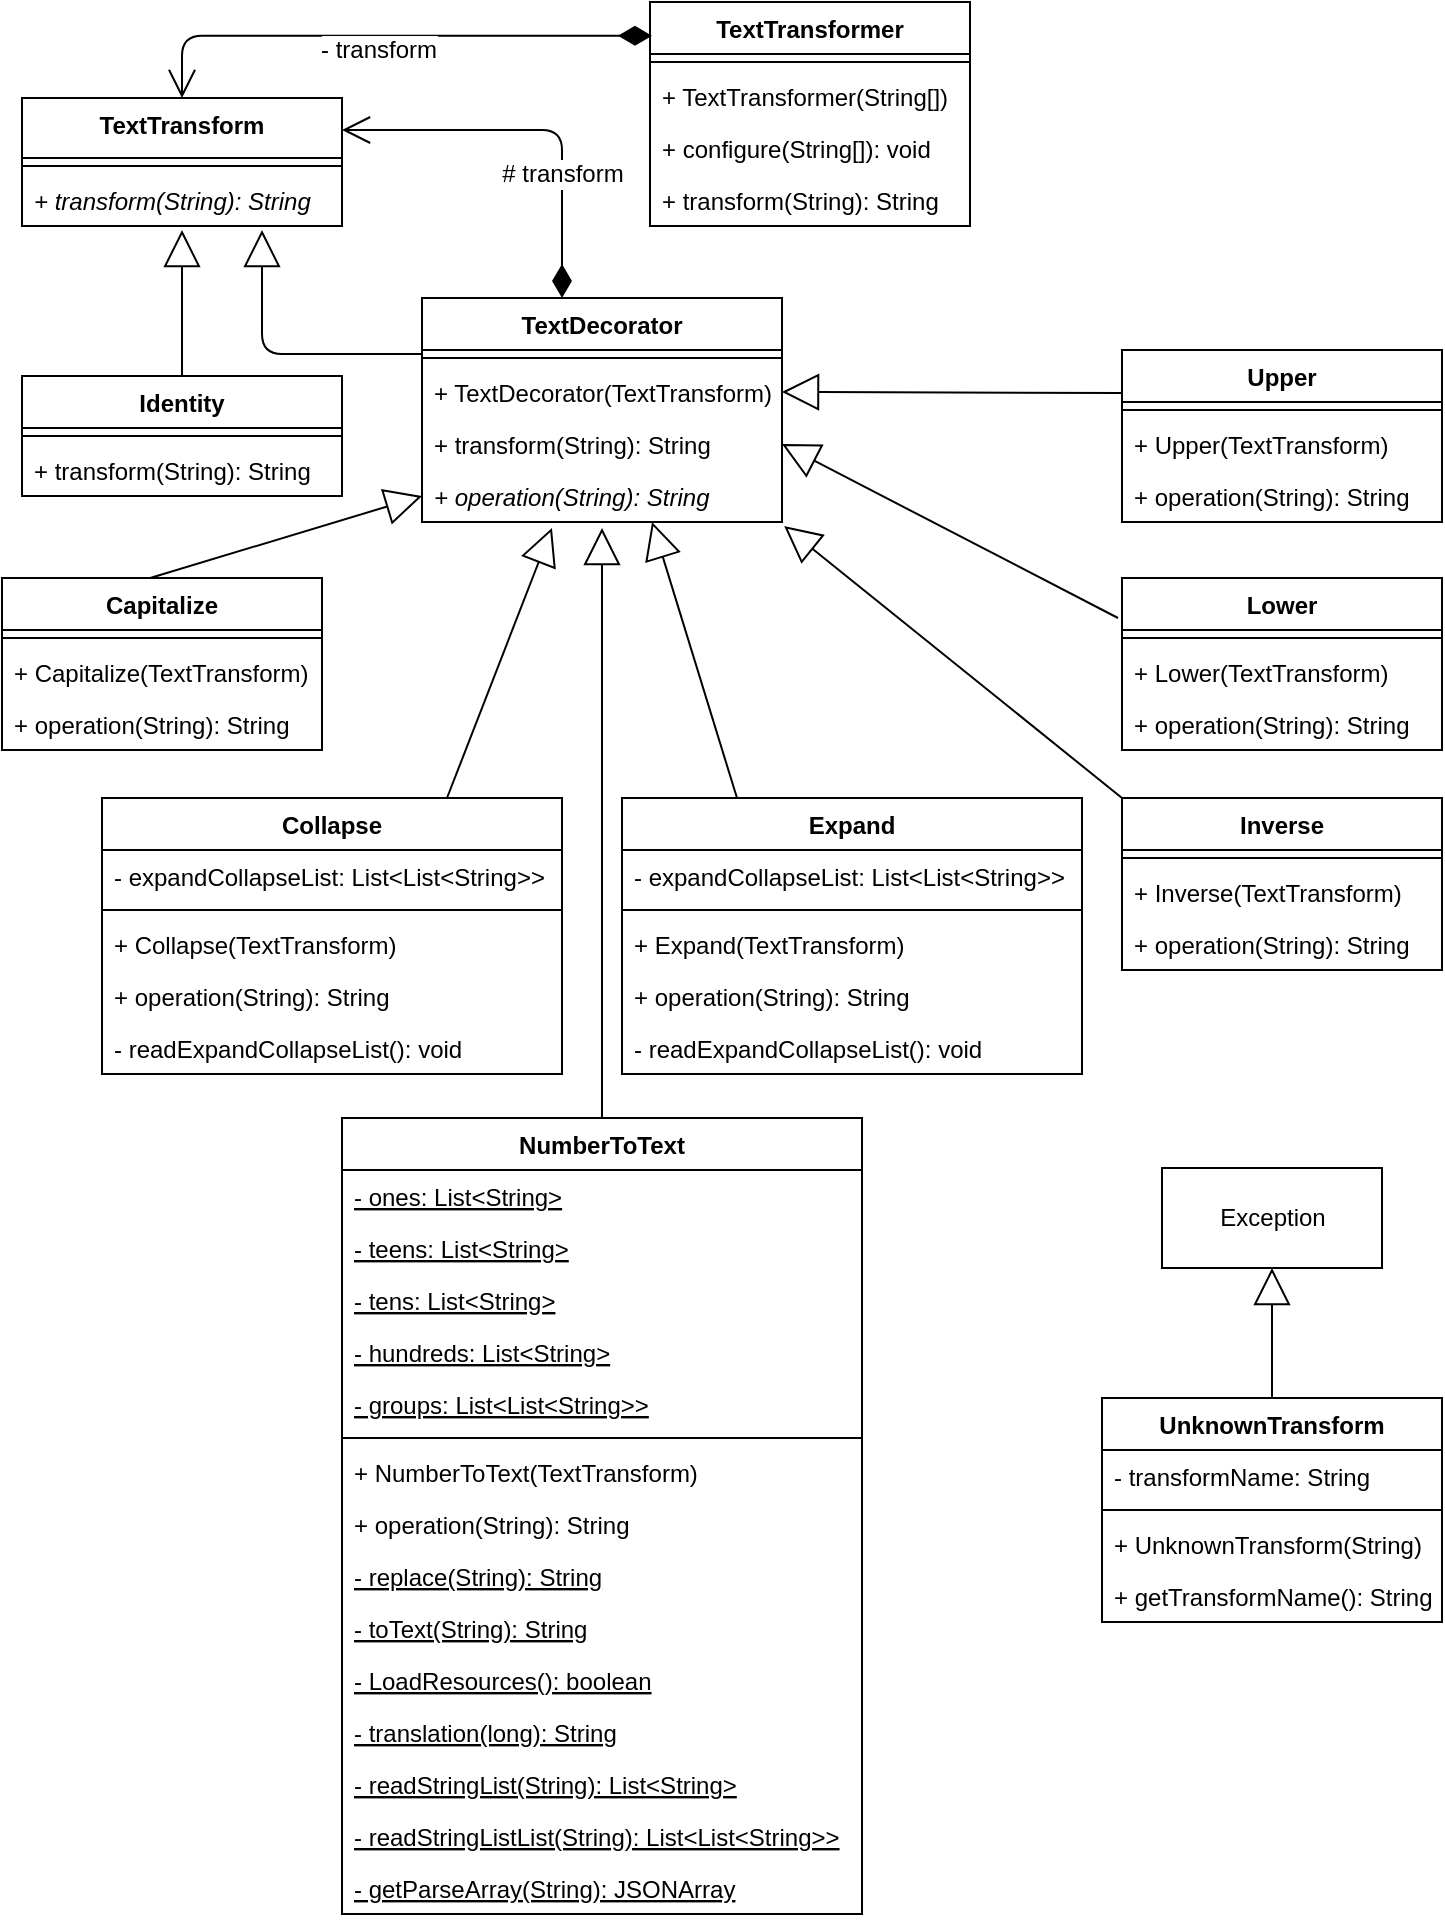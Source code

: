 <mxfile version="14.1.8" type="device"><diagram id="C5RBs43oDa-KdzZeNtuy" name="Page-1"><mxGraphModel dx="1422" dy="794" grid="1" gridSize="10" guides="1" tooltips="1" connect="1" arrows="1" fold="1" page="1" pageScale="1" pageWidth="827" pageHeight="1169" math="0" shadow="0"><root><mxCell id="WIyWlLk6GJQsqaUBKTNV-0"/><mxCell id="WIyWlLk6GJQsqaUBKTNV-1" parent="WIyWlLk6GJQsqaUBKTNV-0"/><mxCell id="jHKGAtXxpyy6XAl72Fv0-0" value="TextTransform" style="swimlane;fontStyle=1;align=center;verticalAlign=top;childLayout=stackLayout;horizontal=1;startSize=30;horizontalStack=0;resizeParent=1;resizeParentMax=0;resizeLast=0;collapsible=1;marginBottom=0;fontSize=12;" vertex="1" parent="WIyWlLk6GJQsqaUBKTNV-1"><mxGeometry x="100" y="50" width="160" height="64" as="geometry"><mxRectangle x="360" y="90" width="110" height="26" as="alternateBounds"/></mxGeometry></mxCell><mxCell id="jHKGAtXxpyy6XAl72Fv0-2" value="" style="line;strokeWidth=1;fillColor=none;align=left;verticalAlign=middle;spacingTop=-1;spacingLeft=3;spacingRight=3;rotatable=0;labelPosition=right;points=[];portConstraint=eastwest;" vertex="1" parent="jHKGAtXxpyy6XAl72Fv0-0"><mxGeometry y="30" width="160" height="8" as="geometry"/></mxCell><mxCell id="jHKGAtXxpyy6XAl72Fv0-3" value="+ transform(String): String" style="text;strokeColor=none;fillColor=none;align=left;verticalAlign=top;spacingLeft=4;spacingRight=4;overflow=hidden;rotatable=0;points=[[0,0.5],[1,0.5]];portConstraint=eastwest;fontStyle=2" vertex="1" parent="jHKGAtXxpyy6XAl72Fv0-0"><mxGeometry y="38" width="160" height="26" as="geometry"/></mxCell><mxCell id="jHKGAtXxpyy6XAl72Fv0-11" value="TextDecorator" style="swimlane;fontStyle=1;align=center;verticalAlign=top;childLayout=stackLayout;horizontal=1;startSize=26;horizontalStack=0;resizeParent=1;resizeParentMax=0;resizeLast=0;collapsible=1;marginBottom=0;fontSize=12;" vertex="1" parent="WIyWlLk6GJQsqaUBKTNV-1"><mxGeometry x="300" y="150" width="180" height="112" as="geometry"/></mxCell><mxCell id="jHKGAtXxpyy6XAl72Fv0-17" value="" style="endArrow=open;html=1;endSize=12;startArrow=diamondThin;startSize=14;startFill=1;edgeStyle=orthogonalEdgeStyle;align=left;verticalAlign=bottom;fontSize=12;entryX=1;entryY=0.25;entryDx=0;entryDy=0;" edge="1" parent="jHKGAtXxpyy6XAl72Fv0-11" target="jHKGAtXxpyy6XAl72Fv0-0"><mxGeometry x="-0.484" y="-70" relative="1" as="geometry"><mxPoint x="70" as="sourcePoint"/><mxPoint x="150" y="-120" as="targetPoint"/><Array as="points"><mxPoint x="70" y="-84"/></Array><mxPoint as="offset"/></mxGeometry></mxCell><mxCell id="jHKGAtXxpyy6XAl72Fv0-19" value="# transform" style="edgeLabel;html=1;align=center;verticalAlign=middle;resizable=0;points=[];fontSize=12;" vertex="1" connectable="0" parent="jHKGAtXxpyy6XAl72Fv0-17"><mxGeometry x="-0.093" y="-1" relative="1" as="geometry"><mxPoint x="4" y="23" as="offset"/></mxGeometry></mxCell><mxCell id="jHKGAtXxpyy6XAl72Fv0-13" value="" style="line;strokeWidth=1;fillColor=none;align=left;verticalAlign=middle;spacingTop=-1;spacingLeft=3;spacingRight=3;rotatable=0;labelPosition=right;points=[];portConstraint=eastwest;" vertex="1" parent="jHKGAtXxpyy6XAl72Fv0-11"><mxGeometry y="26" width="180" height="8" as="geometry"/></mxCell><mxCell id="jHKGAtXxpyy6XAl72Fv0-41" value="+ TextDecorator(TextTransform)" style="text;strokeColor=none;fillColor=none;align=left;verticalAlign=top;spacingLeft=4;spacingRight=4;overflow=hidden;rotatable=0;points=[[0,0.5],[1,0.5]];portConstraint=eastwest;fontStyle=0" vertex="1" parent="jHKGAtXxpyy6XAl72Fv0-11"><mxGeometry y="34" width="180" height="26" as="geometry"/></mxCell><mxCell id="jHKGAtXxpyy6XAl72Fv0-14" value="+ transform(String): String" style="text;strokeColor=none;fillColor=none;align=left;verticalAlign=top;spacingLeft=4;spacingRight=4;overflow=hidden;rotatable=0;points=[[0,0.5],[1,0.5]];portConstraint=eastwest;fontStyle=0" vertex="1" parent="jHKGAtXxpyy6XAl72Fv0-11"><mxGeometry y="60" width="180" height="26" as="geometry"/></mxCell><mxCell id="jHKGAtXxpyy6XAl72Fv0-37" value="+ operation(String): String" style="text;strokeColor=none;fillColor=none;align=left;verticalAlign=top;spacingLeft=4;spacingRight=4;overflow=hidden;rotatable=0;points=[[0,0.5],[1,0.5]];portConstraint=eastwest;fontSize=12;fontStyle=2" vertex="1" parent="jHKGAtXxpyy6XAl72Fv0-11"><mxGeometry y="86" width="180" height="26" as="geometry"/></mxCell><mxCell id="jHKGAtXxpyy6XAl72Fv0-20" value="" style="endArrow=block;endSize=16;endFill=0;html=1;fontSize=12;exitX=0;exitY=0.25;exitDx=0;exitDy=0;entryX=0.75;entryY=1.077;entryDx=0;entryDy=0;entryPerimeter=0;" edge="1" parent="WIyWlLk6GJQsqaUBKTNV-1" source="jHKGAtXxpyy6XAl72Fv0-11" target="jHKGAtXxpyy6XAl72Fv0-3"><mxGeometry width="160" relative="1" as="geometry"><mxPoint x="190" y="240" as="sourcePoint"/><mxPoint x="220" y="119" as="targetPoint"/><Array as="points"><mxPoint x="220" y="178"/></Array></mxGeometry></mxCell><mxCell id="jHKGAtXxpyy6XAl72Fv0-23" value="Identity" style="swimlane;fontStyle=1;align=center;verticalAlign=top;childLayout=stackLayout;horizontal=1;startSize=26;horizontalStack=0;resizeParent=1;resizeParentMax=0;resizeLast=0;collapsible=1;marginBottom=0;fontSize=12;" vertex="1" parent="WIyWlLk6GJQsqaUBKTNV-1"><mxGeometry x="100" y="189" width="160" height="60" as="geometry"/></mxCell><mxCell id="jHKGAtXxpyy6XAl72Fv0-25" value="" style="line;strokeWidth=1;fillColor=none;align=left;verticalAlign=middle;spacingTop=-1;spacingLeft=3;spacingRight=3;rotatable=0;labelPosition=right;points=[];portConstraint=eastwest;" vertex="1" parent="jHKGAtXxpyy6XAl72Fv0-23"><mxGeometry y="26" width="160" height="8" as="geometry"/></mxCell><mxCell id="jHKGAtXxpyy6XAl72Fv0-26" value="+ transform(String): String" style="text;strokeColor=none;fillColor=none;align=left;verticalAlign=top;spacingLeft=4;spacingRight=4;overflow=hidden;rotatable=0;points=[[0,0.5],[1,0.5]];portConstraint=eastwest;" vertex="1" parent="jHKGAtXxpyy6XAl72Fv0-23"><mxGeometry y="34" width="160" height="26" as="geometry"/></mxCell><mxCell id="jHKGAtXxpyy6XAl72Fv0-27" value="" style="endArrow=block;endSize=16;endFill=0;html=1;fontSize=12;exitX=0.5;exitY=0;exitDx=0;exitDy=0;entryX=0.5;entryY=1.077;entryDx=0;entryDy=0;entryPerimeter=0;" edge="1" parent="WIyWlLk6GJQsqaUBKTNV-1" source="jHKGAtXxpyy6XAl72Fv0-23" target="jHKGAtXxpyy6XAl72Fv0-3"><mxGeometry width="160" relative="1" as="geometry"><mxPoint x="640" y="410" as="sourcePoint"/><mxPoint x="140" y="140" as="targetPoint"/></mxGeometry></mxCell><mxCell id="jHKGAtXxpyy6XAl72Fv0-28" value="Capitalize" style="swimlane;fontStyle=1;align=center;verticalAlign=top;childLayout=stackLayout;horizontal=1;startSize=26;horizontalStack=0;resizeParent=1;resizeParentMax=0;resizeLast=0;collapsible=1;marginBottom=0;fontSize=12;" vertex="1" parent="WIyWlLk6GJQsqaUBKTNV-1"><mxGeometry x="90" y="290" width="160" height="86" as="geometry"/></mxCell><mxCell id="jHKGAtXxpyy6XAl72Fv0-30" value="" style="line;strokeWidth=1;fillColor=none;align=left;verticalAlign=middle;spacingTop=-1;spacingLeft=3;spacingRight=3;rotatable=0;labelPosition=right;points=[];portConstraint=eastwest;" vertex="1" parent="jHKGAtXxpyy6XAl72Fv0-28"><mxGeometry y="26" width="160" height="8" as="geometry"/></mxCell><mxCell id="jHKGAtXxpyy6XAl72Fv0-42" value="+ Capitalize(TextTransform)" style="text;strokeColor=none;fillColor=none;align=left;verticalAlign=top;spacingLeft=4;spacingRight=4;overflow=hidden;rotatable=0;points=[[0,0.5],[1,0.5]];portConstraint=eastwest;fontStyle=0" vertex="1" parent="jHKGAtXxpyy6XAl72Fv0-28"><mxGeometry y="34" width="160" height="26" as="geometry"/></mxCell><mxCell id="jHKGAtXxpyy6XAl72Fv0-38" value="+ operation(String): String" style="text;strokeColor=none;fillColor=none;align=left;verticalAlign=top;spacingLeft=4;spacingRight=4;overflow=hidden;rotatable=0;points=[[0,0.5],[1,0.5]];portConstraint=eastwest;fontSize=12;fontStyle=0" vertex="1" parent="jHKGAtXxpyy6XAl72Fv0-28"><mxGeometry y="60" width="160" height="26" as="geometry"/></mxCell><mxCell id="jHKGAtXxpyy6XAl72Fv0-40" value="" style="endArrow=block;endSize=16;endFill=0;html=1;fontSize=12;exitX=0.463;exitY=0;exitDx=0;exitDy=0;exitPerimeter=0;entryX=0;entryY=0.5;entryDx=0;entryDy=0;" edge="1" parent="WIyWlLk6GJQsqaUBKTNV-1" source="jHKGAtXxpyy6XAl72Fv0-28" target="jHKGAtXxpyy6XAl72Fv0-37"><mxGeometry width="160" relative="1" as="geometry"><mxPoint x="640" y="410" as="sourcePoint"/><mxPoint x="336" y="261" as="targetPoint"/><Array as="points"/></mxGeometry></mxCell><mxCell id="jHKGAtXxpyy6XAl72Fv0-43" value="Collapse" style="swimlane;fontStyle=1;align=center;verticalAlign=top;childLayout=stackLayout;horizontal=1;startSize=26;horizontalStack=0;resizeParent=1;resizeParentMax=0;resizeLast=0;collapsible=1;marginBottom=0;fontSize=12;" vertex="1" parent="WIyWlLk6GJQsqaUBKTNV-1"><mxGeometry x="140" y="400" width="230" height="138" as="geometry"/></mxCell><mxCell id="jHKGAtXxpyy6XAl72Fv0-49" value="- expandCollapseList: List&lt;List&lt;String&gt;&gt;" style="text;strokeColor=none;fillColor=none;align=left;verticalAlign=top;spacingLeft=4;spacingRight=4;overflow=hidden;rotatable=0;points=[[0,0.5],[1,0.5]];portConstraint=eastwest;fontStyle=0" vertex="1" parent="jHKGAtXxpyy6XAl72Fv0-43"><mxGeometry y="26" width="230" height="26" as="geometry"/></mxCell><mxCell id="jHKGAtXxpyy6XAl72Fv0-44" value="" style="line;strokeWidth=1;fillColor=none;align=left;verticalAlign=middle;spacingTop=-1;spacingLeft=3;spacingRight=3;rotatable=0;labelPosition=right;points=[];portConstraint=eastwest;" vertex="1" parent="jHKGAtXxpyy6XAl72Fv0-43"><mxGeometry y="52" width="230" height="8" as="geometry"/></mxCell><mxCell id="jHKGAtXxpyy6XAl72Fv0-45" value="+ Collapse(TextTransform)" style="text;strokeColor=none;fillColor=none;align=left;verticalAlign=top;spacingLeft=4;spacingRight=4;overflow=hidden;rotatable=0;points=[[0,0.5],[1,0.5]];portConstraint=eastwest;fontStyle=0" vertex="1" parent="jHKGAtXxpyy6XAl72Fv0-43"><mxGeometry y="60" width="230" height="26" as="geometry"/></mxCell><mxCell id="jHKGAtXxpyy6XAl72Fv0-46" value="+ operation(String): String" style="text;strokeColor=none;fillColor=none;align=left;verticalAlign=top;spacingLeft=4;spacingRight=4;overflow=hidden;rotatable=0;points=[[0,0.5],[1,0.5]];portConstraint=eastwest;fontSize=12;fontStyle=0" vertex="1" parent="jHKGAtXxpyy6XAl72Fv0-43"><mxGeometry y="86" width="230" height="26" as="geometry"/></mxCell><mxCell id="jHKGAtXxpyy6XAl72Fv0-48" value="- readExpandCollapseList(): void" style="text;strokeColor=none;fillColor=none;align=left;verticalAlign=top;spacingLeft=4;spacingRight=4;overflow=hidden;rotatable=0;points=[[0,0.5],[1,0.5]];portConstraint=eastwest;fontStyle=0" vertex="1" parent="jHKGAtXxpyy6XAl72Fv0-43"><mxGeometry y="112" width="230" height="26" as="geometry"/></mxCell><mxCell id="jHKGAtXxpyy6XAl72Fv0-47" value="" style="endArrow=block;endSize=16;endFill=0;html=1;fontSize=12;exitX=0.75;exitY=0;exitDx=0;exitDy=0;entryX=0.361;entryY=1.115;entryDx=0;entryDy=0;entryPerimeter=0;" edge="1" parent="WIyWlLk6GJQsqaUBKTNV-1" source="jHKGAtXxpyy6XAl72Fv0-43" target="jHKGAtXxpyy6XAl72Fv0-37"><mxGeometry width="160" relative="1" as="geometry"><mxPoint x="344.08" y="320" as="sourcePoint"/><mxPoint x="400" y="290" as="targetPoint"/><Array as="points"/></mxGeometry></mxCell><mxCell id="jHKGAtXxpyy6XAl72Fv0-50" value="Expand" style="swimlane;fontStyle=1;align=center;verticalAlign=top;childLayout=stackLayout;horizontal=1;startSize=26;horizontalStack=0;resizeParent=1;resizeParentMax=0;resizeLast=0;collapsible=1;marginBottom=0;fontSize=12;" vertex="1" parent="WIyWlLk6GJQsqaUBKTNV-1"><mxGeometry x="400" y="400" width="230" height="138" as="geometry"/></mxCell><mxCell id="jHKGAtXxpyy6XAl72Fv0-51" value="- expandCollapseList: List&lt;List&lt;String&gt;&gt;" style="text;strokeColor=none;fillColor=none;align=left;verticalAlign=top;spacingLeft=4;spacingRight=4;overflow=hidden;rotatable=0;points=[[0,0.5],[1,0.5]];portConstraint=eastwest;fontStyle=0" vertex="1" parent="jHKGAtXxpyy6XAl72Fv0-50"><mxGeometry y="26" width="230" height="26" as="geometry"/></mxCell><mxCell id="jHKGAtXxpyy6XAl72Fv0-52" value="" style="line;strokeWidth=1;fillColor=none;align=left;verticalAlign=middle;spacingTop=-1;spacingLeft=3;spacingRight=3;rotatable=0;labelPosition=right;points=[];portConstraint=eastwest;" vertex="1" parent="jHKGAtXxpyy6XAl72Fv0-50"><mxGeometry y="52" width="230" height="8" as="geometry"/></mxCell><mxCell id="jHKGAtXxpyy6XAl72Fv0-53" value="+ Expand(TextTransform)" style="text;strokeColor=none;fillColor=none;align=left;verticalAlign=top;spacingLeft=4;spacingRight=4;overflow=hidden;rotatable=0;points=[[0,0.5],[1,0.5]];portConstraint=eastwest;fontStyle=0" vertex="1" parent="jHKGAtXxpyy6XAl72Fv0-50"><mxGeometry y="60" width="230" height="26" as="geometry"/></mxCell><mxCell id="jHKGAtXxpyy6XAl72Fv0-54" value="+ operation(String): String" style="text;strokeColor=none;fillColor=none;align=left;verticalAlign=top;spacingLeft=4;spacingRight=4;overflow=hidden;rotatable=0;points=[[0,0.5],[1,0.5]];portConstraint=eastwest;fontSize=12;fontStyle=0" vertex="1" parent="jHKGAtXxpyy6XAl72Fv0-50"><mxGeometry y="86" width="230" height="26" as="geometry"/></mxCell><mxCell id="jHKGAtXxpyy6XAl72Fv0-55" value="- readExpandCollapseList(): void" style="text;strokeColor=none;fillColor=none;align=left;verticalAlign=top;spacingLeft=4;spacingRight=4;overflow=hidden;rotatable=0;points=[[0,0.5],[1,0.5]];portConstraint=eastwest;fontStyle=0" vertex="1" parent="jHKGAtXxpyy6XAl72Fv0-50"><mxGeometry y="112" width="230" height="26" as="geometry"/></mxCell><mxCell id="jHKGAtXxpyy6XAl72Fv0-57" value="" style="endArrow=block;endSize=16;endFill=0;html=1;fontSize=12;exitX=0.25;exitY=0;exitDx=0;exitDy=0;entryX=0.639;entryY=1;entryDx=0;entryDy=0;entryPerimeter=0;" edge="1" parent="WIyWlLk6GJQsqaUBKTNV-1" source="jHKGAtXxpyy6XAl72Fv0-50" target="jHKGAtXxpyy6XAl72Fv0-37"><mxGeometry width="160" relative="1" as="geometry"><mxPoint x="634.56" y="408" as="sourcePoint"/><mxPoint x="630" y="262.002" as="targetPoint"/><Array as="points"/></mxGeometry></mxCell><mxCell id="jHKGAtXxpyy6XAl72Fv0-59" value="Inverse" style="swimlane;fontStyle=1;align=center;verticalAlign=top;childLayout=stackLayout;horizontal=1;startSize=26;horizontalStack=0;resizeParent=1;resizeParentMax=0;resizeLast=0;collapsible=1;marginBottom=0;fontSize=12;" vertex="1" parent="WIyWlLk6GJQsqaUBKTNV-1"><mxGeometry x="650" y="400" width="160" height="86" as="geometry"/></mxCell><mxCell id="jHKGAtXxpyy6XAl72Fv0-60" value="" style="line;strokeWidth=1;fillColor=none;align=left;verticalAlign=middle;spacingTop=-1;spacingLeft=3;spacingRight=3;rotatable=0;labelPosition=right;points=[];portConstraint=eastwest;" vertex="1" parent="jHKGAtXxpyy6XAl72Fv0-59"><mxGeometry y="26" width="160" height="8" as="geometry"/></mxCell><mxCell id="jHKGAtXxpyy6XAl72Fv0-61" value="+ Inverse(TextTransform)" style="text;strokeColor=none;fillColor=none;align=left;verticalAlign=top;spacingLeft=4;spacingRight=4;overflow=hidden;rotatable=0;points=[[0,0.5],[1,0.5]];portConstraint=eastwest;fontStyle=0" vertex="1" parent="jHKGAtXxpyy6XAl72Fv0-59"><mxGeometry y="34" width="160" height="26" as="geometry"/></mxCell><mxCell id="jHKGAtXxpyy6XAl72Fv0-62" value="+ operation(String): String" style="text;strokeColor=none;fillColor=none;align=left;verticalAlign=top;spacingLeft=4;spacingRight=4;overflow=hidden;rotatable=0;points=[[0,0.5],[1,0.5]];portConstraint=eastwest;fontSize=12;fontStyle=0" vertex="1" parent="jHKGAtXxpyy6XAl72Fv0-59"><mxGeometry y="60" width="160" height="26" as="geometry"/></mxCell><mxCell id="jHKGAtXxpyy6XAl72Fv0-63" value="Lower" style="swimlane;fontStyle=1;align=center;verticalAlign=top;childLayout=stackLayout;horizontal=1;startSize=26;horizontalStack=0;resizeParent=1;resizeParentMax=0;resizeLast=0;collapsible=1;marginBottom=0;fontSize=12;" vertex="1" parent="WIyWlLk6GJQsqaUBKTNV-1"><mxGeometry x="650" y="290" width="160" height="86" as="geometry"/></mxCell><mxCell id="jHKGAtXxpyy6XAl72Fv0-64" value="" style="line;strokeWidth=1;fillColor=none;align=left;verticalAlign=middle;spacingTop=-1;spacingLeft=3;spacingRight=3;rotatable=0;labelPosition=right;points=[];portConstraint=eastwest;" vertex="1" parent="jHKGAtXxpyy6XAl72Fv0-63"><mxGeometry y="26" width="160" height="8" as="geometry"/></mxCell><mxCell id="jHKGAtXxpyy6XAl72Fv0-65" value="+ Lower(TextTransform)" style="text;strokeColor=none;fillColor=none;align=left;verticalAlign=top;spacingLeft=4;spacingRight=4;overflow=hidden;rotatable=0;points=[[0,0.5],[1,0.5]];portConstraint=eastwest;fontStyle=0" vertex="1" parent="jHKGAtXxpyy6XAl72Fv0-63"><mxGeometry y="34" width="160" height="26" as="geometry"/></mxCell><mxCell id="jHKGAtXxpyy6XAl72Fv0-66" value="+ operation(String): String" style="text;strokeColor=none;fillColor=none;align=left;verticalAlign=top;spacingLeft=4;spacingRight=4;overflow=hidden;rotatable=0;points=[[0,0.5],[1,0.5]];portConstraint=eastwest;fontSize=12;fontStyle=0" vertex="1" parent="jHKGAtXxpyy6XAl72Fv0-63"><mxGeometry y="60" width="160" height="26" as="geometry"/></mxCell><mxCell id="jHKGAtXxpyy6XAl72Fv0-67" value="Upper" style="swimlane;fontStyle=1;align=center;verticalAlign=top;childLayout=stackLayout;horizontal=1;startSize=26;horizontalStack=0;resizeParent=1;resizeParentMax=0;resizeLast=0;collapsible=1;marginBottom=0;fontSize=12;" vertex="1" parent="WIyWlLk6GJQsqaUBKTNV-1"><mxGeometry x="650" y="176" width="160" height="86" as="geometry"/></mxCell><mxCell id="jHKGAtXxpyy6XAl72Fv0-68" value="" style="line;strokeWidth=1;fillColor=none;align=left;verticalAlign=middle;spacingTop=-1;spacingLeft=3;spacingRight=3;rotatable=0;labelPosition=right;points=[];portConstraint=eastwest;" vertex="1" parent="jHKGAtXxpyy6XAl72Fv0-67"><mxGeometry y="26" width="160" height="8" as="geometry"/></mxCell><mxCell id="jHKGAtXxpyy6XAl72Fv0-69" value="+ Upper(TextTransform)" style="text;strokeColor=none;fillColor=none;align=left;verticalAlign=top;spacingLeft=4;spacingRight=4;overflow=hidden;rotatable=0;points=[[0,0.5],[1,0.5]];portConstraint=eastwest;fontStyle=0" vertex="1" parent="jHKGAtXxpyy6XAl72Fv0-67"><mxGeometry y="34" width="160" height="26" as="geometry"/></mxCell><mxCell id="jHKGAtXxpyy6XAl72Fv0-70" value="+ operation(String): String" style="text;strokeColor=none;fillColor=none;align=left;verticalAlign=top;spacingLeft=4;spacingRight=4;overflow=hidden;rotatable=0;points=[[0,0.5],[1,0.5]];portConstraint=eastwest;fontSize=12;fontStyle=0" vertex="1" parent="jHKGAtXxpyy6XAl72Fv0-67"><mxGeometry y="60" width="160" height="26" as="geometry"/></mxCell><mxCell id="jHKGAtXxpyy6XAl72Fv0-71" value="NumberToText" style="swimlane;fontStyle=1;align=center;verticalAlign=top;childLayout=stackLayout;horizontal=1;startSize=26;horizontalStack=0;resizeParent=1;resizeParentMax=0;resizeLast=0;collapsible=1;marginBottom=0;fontSize=12;" vertex="1" parent="WIyWlLk6GJQsqaUBKTNV-1"><mxGeometry x="260" y="560" width="260" height="398" as="geometry"/></mxCell><mxCell id="jHKGAtXxpyy6XAl72Fv0-82" value="- ones: List&lt;String&gt;" style="text;strokeColor=none;fillColor=none;align=left;verticalAlign=top;spacingLeft=4;spacingRight=4;overflow=hidden;rotatable=0;points=[[0,0.5],[1,0.5]];portConstraint=eastwest;fontSize=12;fontStyle=4" vertex="1" parent="jHKGAtXxpyy6XAl72Fv0-71"><mxGeometry y="26" width="260" height="26" as="geometry"/></mxCell><mxCell id="jHKGAtXxpyy6XAl72Fv0-83" value="- teens: List&lt;String&gt;" style="text;strokeColor=none;fillColor=none;align=left;verticalAlign=top;spacingLeft=4;spacingRight=4;overflow=hidden;rotatable=0;points=[[0,0.5],[1,0.5]];portConstraint=eastwest;fontSize=12;fontStyle=4" vertex="1" parent="jHKGAtXxpyy6XAl72Fv0-71"><mxGeometry y="52" width="260" height="26" as="geometry"/></mxCell><mxCell id="jHKGAtXxpyy6XAl72Fv0-84" value="- tens: List&lt;String&gt;" style="text;strokeColor=none;fillColor=none;align=left;verticalAlign=top;spacingLeft=4;spacingRight=4;overflow=hidden;rotatable=0;points=[[0,0.5],[1,0.5]];portConstraint=eastwest;fontSize=12;fontStyle=4" vertex="1" parent="jHKGAtXxpyy6XAl72Fv0-71"><mxGeometry y="78" width="260" height="26" as="geometry"/></mxCell><mxCell id="jHKGAtXxpyy6XAl72Fv0-85" value="- hundreds: List&lt;String&gt;" style="text;strokeColor=none;fillColor=none;align=left;verticalAlign=top;spacingLeft=4;spacingRight=4;overflow=hidden;rotatable=0;points=[[0,0.5],[1,0.5]];portConstraint=eastwest;fontSize=12;fontStyle=4" vertex="1" parent="jHKGAtXxpyy6XAl72Fv0-71"><mxGeometry y="104" width="260" height="26" as="geometry"/></mxCell><mxCell id="jHKGAtXxpyy6XAl72Fv0-86" value="- groups: List&lt;List&lt;String&gt;&gt;" style="text;strokeColor=none;fillColor=none;align=left;verticalAlign=top;spacingLeft=4;spacingRight=4;overflow=hidden;rotatable=0;points=[[0,0.5],[1,0.5]];portConstraint=eastwest;fontSize=12;fontStyle=4" vertex="1" parent="jHKGAtXxpyy6XAl72Fv0-71"><mxGeometry y="130" width="260" height="26" as="geometry"/></mxCell><mxCell id="jHKGAtXxpyy6XAl72Fv0-72" value="" style="line;strokeWidth=1;fillColor=none;align=left;verticalAlign=middle;spacingTop=-1;spacingLeft=3;spacingRight=3;rotatable=0;labelPosition=right;points=[];portConstraint=eastwest;" vertex="1" parent="jHKGAtXxpyy6XAl72Fv0-71"><mxGeometry y="156" width="260" height="8" as="geometry"/></mxCell><mxCell id="jHKGAtXxpyy6XAl72Fv0-73" value="+ NumberToText(TextTransform)" style="text;strokeColor=none;fillColor=none;align=left;verticalAlign=top;spacingLeft=4;spacingRight=4;overflow=hidden;rotatable=0;points=[[0,0.5],[1,0.5]];portConstraint=eastwest;fontStyle=0" vertex="1" parent="jHKGAtXxpyy6XAl72Fv0-71"><mxGeometry y="164" width="260" height="26" as="geometry"/></mxCell><mxCell id="jHKGAtXxpyy6XAl72Fv0-74" value="+ operation(String): String" style="text;strokeColor=none;fillColor=none;align=left;verticalAlign=top;spacingLeft=4;spacingRight=4;overflow=hidden;rotatable=0;points=[[0,0.5],[1,0.5]];portConstraint=eastwest;fontSize=12;fontStyle=0" vertex="1" parent="jHKGAtXxpyy6XAl72Fv0-71"><mxGeometry y="190" width="260" height="26" as="geometry"/></mxCell><mxCell id="jHKGAtXxpyy6XAl72Fv0-75" value="- replace(String): String" style="text;strokeColor=none;fillColor=none;align=left;verticalAlign=top;spacingLeft=4;spacingRight=4;overflow=hidden;rotatable=0;points=[[0,0.5],[1,0.5]];portConstraint=eastwest;fontSize=12;fontStyle=4" vertex="1" parent="jHKGAtXxpyy6XAl72Fv0-71"><mxGeometry y="216" width="260" height="26" as="geometry"/></mxCell><mxCell id="jHKGAtXxpyy6XAl72Fv0-76" value="- toText(String): String" style="text;strokeColor=none;fillColor=none;align=left;verticalAlign=top;spacingLeft=4;spacingRight=4;overflow=hidden;rotatable=0;points=[[0,0.5],[1,0.5]];portConstraint=eastwest;fontSize=12;fontStyle=4" vertex="1" parent="jHKGAtXxpyy6XAl72Fv0-71"><mxGeometry y="242" width="260" height="26" as="geometry"/></mxCell><mxCell id="jHKGAtXxpyy6XAl72Fv0-77" value="- LoadResources(): boolean" style="text;strokeColor=none;fillColor=none;align=left;verticalAlign=top;spacingLeft=4;spacingRight=4;overflow=hidden;rotatable=0;points=[[0,0.5],[1,0.5]];portConstraint=eastwest;fontSize=12;fontStyle=4" vertex="1" parent="jHKGAtXxpyy6XAl72Fv0-71"><mxGeometry y="268" width="260" height="26" as="geometry"/></mxCell><mxCell id="jHKGAtXxpyy6XAl72Fv0-78" value="- translation(long): String" style="text;strokeColor=none;fillColor=none;align=left;verticalAlign=top;spacingLeft=4;spacingRight=4;overflow=hidden;rotatable=0;points=[[0,0.5],[1,0.5]];portConstraint=eastwest;fontSize=12;fontStyle=4" vertex="1" parent="jHKGAtXxpyy6XAl72Fv0-71"><mxGeometry y="294" width="260" height="26" as="geometry"/></mxCell><mxCell id="jHKGAtXxpyy6XAl72Fv0-81" value="- readStringList(String): List&lt;String&gt;" style="text;strokeColor=none;fillColor=none;align=left;verticalAlign=top;spacingLeft=4;spacingRight=4;overflow=hidden;rotatable=0;points=[[0,0.5],[1,0.5]];portConstraint=eastwest;fontSize=12;fontStyle=4" vertex="1" parent="jHKGAtXxpyy6XAl72Fv0-71"><mxGeometry y="320" width="260" height="26" as="geometry"/></mxCell><mxCell id="jHKGAtXxpyy6XAl72Fv0-79" value="- readStringListList(String): List&lt;List&lt;String&gt;&gt;" style="text;strokeColor=none;fillColor=none;align=left;verticalAlign=top;spacingLeft=4;spacingRight=4;overflow=hidden;rotatable=0;points=[[0,0.5],[1,0.5]];portConstraint=eastwest;fontSize=12;fontStyle=4" vertex="1" parent="jHKGAtXxpyy6XAl72Fv0-71"><mxGeometry y="346" width="260" height="26" as="geometry"/></mxCell><mxCell id="jHKGAtXxpyy6XAl72Fv0-80" value="- getParseArray(String): JSONArray" style="text;strokeColor=none;fillColor=none;align=left;verticalAlign=top;spacingLeft=4;spacingRight=4;overflow=hidden;rotatable=0;points=[[0,0.5],[1,0.5]];portConstraint=eastwest;fontSize=12;fontStyle=4" vertex="1" parent="jHKGAtXxpyy6XAl72Fv0-71"><mxGeometry y="372" width="260" height="26" as="geometry"/></mxCell><mxCell id="jHKGAtXxpyy6XAl72Fv0-87" value="" style="endArrow=block;endSize=16;endFill=0;html=1;fontSize=12;exitX=0.5;exitY=0;exitDx=0;exitDy=0;entryX=0.5;entryY=1.115;entryDx=0;entryDy=0;entryPerimeter=0;" edge="1" parent="WIyWlLk6GJQsqaUBKTNV-1" source="jHKGAtXxpyy6XAl72Fv0-71" target="jHKGAtXxpyy6XAl72Fv0-37"><mxGeometry width="160" relative="1" as="geometry"><mxPoint x="329.17" y="458" as="sourcePoint"/><mxPoint x="380" y="300" as="targetPoint"/><Array as="points"/></mxGeometry></mxCell><mxCell id="jHKGAtXxpyy6XAl72Fv0-88" value="" style="endArrow=block;endSize=16;endFill=0;html=1;fontSize=12;exitX=0;exitY=0;exitDx=0;exitDy=0;entryX=1.006;entryY=1.077;entryDx=0;entryDy=0;entryPerimeter=0;" edge="1" parent="WIyWlLk6GJQsqaUBKTNV-1" source="jHKGAtXxpyy6XAl72Fv0-59" target="jHKGAtXxpyy6XAl72Fv0-37"><mxGeometry width="160" relative="1" as="geometry"><mxPoint x="582.48" y="376" as="sourcePoint"/><mxPoint x="540" y="238" as="targetPoint"/><Array as="points"/></mxGeometry></mxCell><mxCell id="jHKGAtXxpyy6XAl72Fv0-89" value="" style="endArrow=block;endSize=16;endFill=0;html=1;fontSize=12;entryX=1;entryY=0.5;entryDx=0;entryDy=0;" edge="1" parent="WIyWlLk6GJQsqaUBKTNV-1" target="jHKGAtXxpyy6XAl72Fv0-14"><mxGeometry width="160" relative="1" as="geometry"><mxPoint x="648" y="310" as="sourcePoint"/><mxPoint x="481.08" y="160.002" as="targetPoint"/><Array as="points"/></mxGeometry></mxCell><mxCell id="jHKGAtXxpyy6XAl72Fv0-90" value="" style="endArrow=block;endSize=16;endFill=0;html=1;fontSize=12;entryX=1;entryY=0.5;entryDx=0;entryDy=0;exitX=0;exitY=0.25;exitDx=0;exitDy=0;" edge="1" parent="WIyWlLk6GJQsqaUBKTNV-1" source="jHKGAtXxpyy6XAl72Fv0-67" target="jHKGAtXxpyy6XAl72Fv0-41"><mxGeometry width="160" relative="1" as="geometry"><mxPoint x="630" y="200" as="sourcePoint"/><mxPoint x="501.08" y="120.002" as="targetPoint"/><Array as="points"/></mxGeometry></mxCell><mxCell id="jHKGAtXxpyy6XAl72Fv0-97" value="TextTransformer" style="swimlane;fontStyle=1;align=center;verticalAlign=top;childLayout=stackLayout;horizontal=1;startSize=26;horizontalStack=0;resizeParent=1;resizeParentMax=0;resizeLast=0;collapsible=1;marginBottom=0;fontSize=12;" vertex="1" parent="WIyWlLk6GJQsqaUBKTNV-1"><mxGeometry x="414" y="2" width="160" height="112" as="geometry"/></mxCell><mxCell id="jHKGAtXxpyy6XAl72Fv0-99" value="" style="line;strokeWidth=1;fillColor=none;align=left;verticalAlign=middle;spacingTop=-1;spacingLeft=3;spacingRight=3;rotatable=0;labelPosition=right;points=[];portConstraint=eastwest;" vertex="1" parent="jHKGAtXxpyy6XAl72Fv0-97"><mxGeometry y="26" width="160" height="8" as="geometry"/></mxCell><mxCell id="jHKGAtXxpyy6XAl72Fv0-100" value="+ TextTransformer(String[])" style="text;strokeColor=none;fillColor=none;align=left;verticalAlign=top;spacingLeft=4;spacingRight=4;overflow=hidden;rotatable=0;points=[[0,0.5],[1,0.5]];portConstraint=eastwest;" vertex="1" parent="jHKGAtXxpyy6XAl72Fv0-97"><mxGeometry y="34" width="160" height="26" as="geometry"/></mxCell><mxCell id="jHKGAtXxpyy6XAl72Fv0-103" value="+ configure(String[]): void" style="text;strokeColor=none;fillColor=none;align=left;verticalAlign=top;spacingLeft=4;spacingRight=4;overflow=hidden;rotatable=0;points=[[0,0.5],[1,0.5]];portConstraint=eastwest;" vertex="1" parent="jHKGAtXxpyy6XAl72Fv0-97"><mxGeometry y="60" width="160" height="26" as="geometry"/></mxCell><mxCell id="jHKGAtXxpyy6XAl72Fv0-104" value="+ transform(String): String" style="text;strokeColor=none;fillColor=none;align=left;verticalAlign=top;spacingLeft=4;spacingRight=4;overflow=hidden;rotatable=0;points=[[0,0.5],[1,0.5]];portConstraint=eastwest;fontStyle=0" vertex="1" parent="jHKGAtXxpyy6XAl72Fv0-97"><mxGeometry y="86" width="160" height="26" as="geometry"/></mxCell><mxCell id="jHKGAtXxpyy6XAl72Fv0-101" value="" style="endArrow=open;html=1;endSize=12;startArrow=diamondThin;startSize=14;startFill=1;edgeStyle=orthogonalEdgeStyle;align=left;verticalAlign=bottom;fontSize=12;exitX=0.006;exitY=0.151;exitDx=0;exitDy=0;exitPerimeter=0;entryX=0.5;entryY=0;entryDx=0;entryDy=0;" edge="1" parent="WIyWlLk6GJQsqaUBKTNV-1" source="jHKGAtXxpyy6XAl72Fv0-97" target="jHKGAtXxpyy6XAl72Fv0-0"><mxGeometry x="-1" y="3" relative="1" as="geometry"><mxPoint x="220" y="20" as="sourcePoint"/><mxPoint x="380" y="20" as="targetPoint"/></mxGeometry></mxCell><mxCell id="jHKGAtXxpyy6XAl72Fv0-102" value="- transform" style="edgeLabel;html=1;align=center;verticalAlign=middle;resizable=0;points=[];fontSize=12;" vertex="1" connectable="0" parent="jHKGAtXxpyy6XAl72Fv0-101"><mxGeometry x="-0.325" y="3" relative="1" as="geometry"><mxPoint x="-46.96" y="4.01" as="offset"/></mxGeometry></mxCell><mxCell id="jHKGAtXxpyy6XAl72Fv0-109" value="UnknownTransform" style="swimlane;fontStyle=1;align=center;verticalAlign=top;childLayout=stackLayout;horizontal=1;startSize=26;horizontalStack=0;resizeParent=1;resizeParentMax=0;resizeLast=0;collapsible=1;marginBottom=0;fontSize=12;" vertex="1" parent="WIyWlLk6GJQsqaUBKTNV-1"><mxGeometry x="640" y="700" width="170" height="112" as="geometry"/></mxCell><mxCell id="jHKGAtXxpyy6XAl72Fv0-110" value="- transformName: String" style="text;strokeColor=none;fillColor=none;align=left;verticalAlign=top;spacingLeft=4;spacingRight=4;overflow=hidden;rotatable=0;points=[[0,0.5],[1,0.5]];portConstraint=eastwest;" vertex="1" parent="jHKGAtXxpyy6XAl72Fv0-109"><mxGeometry y="26" width="170" height="26" as="geometry"/></mxCell><mxCell id="jHKGAtXxpyy6XAl72Fv0-111" value="" style="line;strokeWidth=1;fillColor=none;align=left;verticalAlign=middle;spacingTop=-1;spacingLeft=3;spacingRight=3;rotatable=0;labelPosition=right;points=[];portConstraint=eastwest;" vertex="1" parent="jHKGAtXxpyy6XAl72Fv0-109"><mxGeometry y="52" width="170" height="8" as="geometry"/></mxCell><mxCell id="jHKGAtXxpyy6XAl72Fv0-112" value="+ UnknownTransform(String)" style="text;strokeColor=none;fillColor=none;align=left;verticalAlign=top;spacingLeft=4;spacingRight=4;overflow=hidden;rotatable=0;points=[[0,0.5],[1,0.5]];portConstraint=eastwest;" vertex="1" parent="jHKGAtXxpyy6XAl72Fv0-109"><mxGeometry y="60" width="170" height="26" as="geometry"/></mxCell><mxCell id="jHKGAtXxpyy6XAl72Fv0-113" value="+ getTransformName(): String" style="text;strokeColor=none;fillColor=none;align=left;verticalAlign=top;spacingLeft=4;spacingRight=4;overflow=hidden;rotatable=0;points=[[0,0.5],[1,0.5]];portConstraint=eastwest;" vertex="1" parent="jHKGAtXxpyy6XAl72Fv0-109"><mxGeometry y="86" width="170" height="26" as="geometry"/></mxCell><mxCell id="jHKGAtXxpyy6XAl72Fv0-118" value="Exception" style="html=1;fontSize=12;" vertex="1" parent="WIyWlLk6GJQsqaUBKTNV-1"><mxGeometry x="670" y="585" width="110" height="50" as="geometry"/></mxCell><mxCell id="jHKGAtXxpyy6XAl72Fv0-119" value="" style="endArrow=block;endSize=16;endFill=0;html=1;fontSize=12;exitX=0.5;exitY=0;exitDx=0;exitDy=0;entryX=0.5;entryY=1;entryDx=0;entryDy=0;" edge="1" parent="WIyWlLk6GJQsqaUBKTNV-1" source="jHKGAtXxpyy6XAl72Fv0-109" target="jHKGAtXxpyy6XAl72Fv0-118"><mxGeometry width="160" relative="1" as="geometry"><mxPoint x="467.5" y="410" as="sourcePoint"/><mxPoint x="425.02" y="272" as="targetPoint"/><Array as="points"/></mxGeometry></mxCell></root></mxGraphModel></diagram></mxfile>